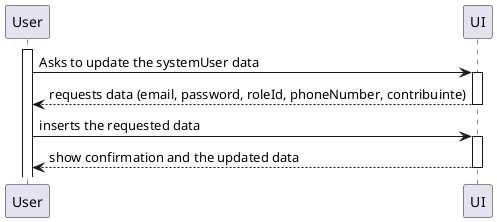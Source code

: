 @startuml

activate User
User -> UI : Asks to update the systemUser data
activate UI

UI --> User : requests data (email, password, roleId, phoneNumber, contribuinte)
deactivate UI

User -> UI : inserts the requested data
activate UI

UI --> User : show confirmation and the updated data
deactivate UI

@enduml